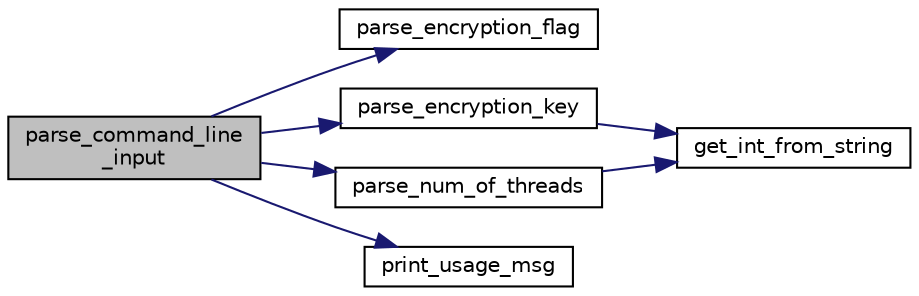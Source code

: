 digraph "parse_command_line_input"
{
 // INTERACTIVE_SVG=YES
 // LATEX_PDF_SIZE
  edge [fontname="Helvetica",fontsize="10",labelfontname="Helvetica",labelfontsize="10"];
  node [fontname="Helvetica",fontsize="10",shape=record];
  rankdir="LR";
  Node1 [label="parse_command_line\l_input",height=0.2,width=0.4,color="black", fillcolor="grey75", style="filled", fontcolor="black",tooltip="parsing the command line, validates input integrity and fills the arg structure. CAUTION: This functi..."];
  Node1 -> Node2 [color="midnightblue",fontsize="10",style="solid",fontname="Helvetica"];
  Node2 [label="parse_encryption_flag",height=0.2,width=0.4,color="black", fillcolor="white", style="filled",URL="$command__line__parsing_8c.html#ad2694b3357723eb17df26f215281b0f7",tooltip="converts string to mode. Validates string is one of the allowed flags \"-e\" or \"-d\"."];
  Node1 -> Node3 [color="midnightblue",fontsize="10",style="solid",fontname="Helvetica"];
  Node3 [label="parse_encryption_key",height=0.2,width=0.4,color="black", fillcolor="white", style="filled",URL="$command__line__parsing_8c.html#aa7ac972d9fe42180a802bb9bd2fa6113",tooltip="Extracts encryption key integer from string."];
  Node3 -> Node4 [color="midnightblue",fontsize="10",style="solid",fontname="Helvetica"];
  Node4 [label="get_int_from_string",height=0.2,width=0.4,color="black", fillcolor="white", style="filled",URL="$command__line__parsing_8c.html#aa4965c76b8fecd2e444ff58293f1ff09",tooltip="Get the int from string object extract digits character from string."];
  Node1 -> Node5 [color="midnightblue",fontsize="10",style="solid",fontname="Helvetica"];
  Node5 [label="parse_num_of_threads",height=0.2,width=0.4,color="black", fillcolor="white", style="filled",URL="$command__line__parsing_8c.html#a0e2ff4f77b75fe9fa4a66fa484344b35",tooltip="converts string to int. Validates string has only numbers."];
  Node5 -> Node4 [color="midnightblue",fontsize="10",style="solid",fontname="Helvetica"];
  Node1 -> Node6 [color="midnightblue",fontsize="10",style="solid",fontname="Helvetica"];
  Node6 [label="print_usage_msg",height=0.2,width=0.4,color="black", fillcolor="white", style="filled",URL="$command__line__parsing_8c.html#a3e2c45f563fe312051564da5922fc741",tooltip="print the command line usage for Ceasar program."];
}
